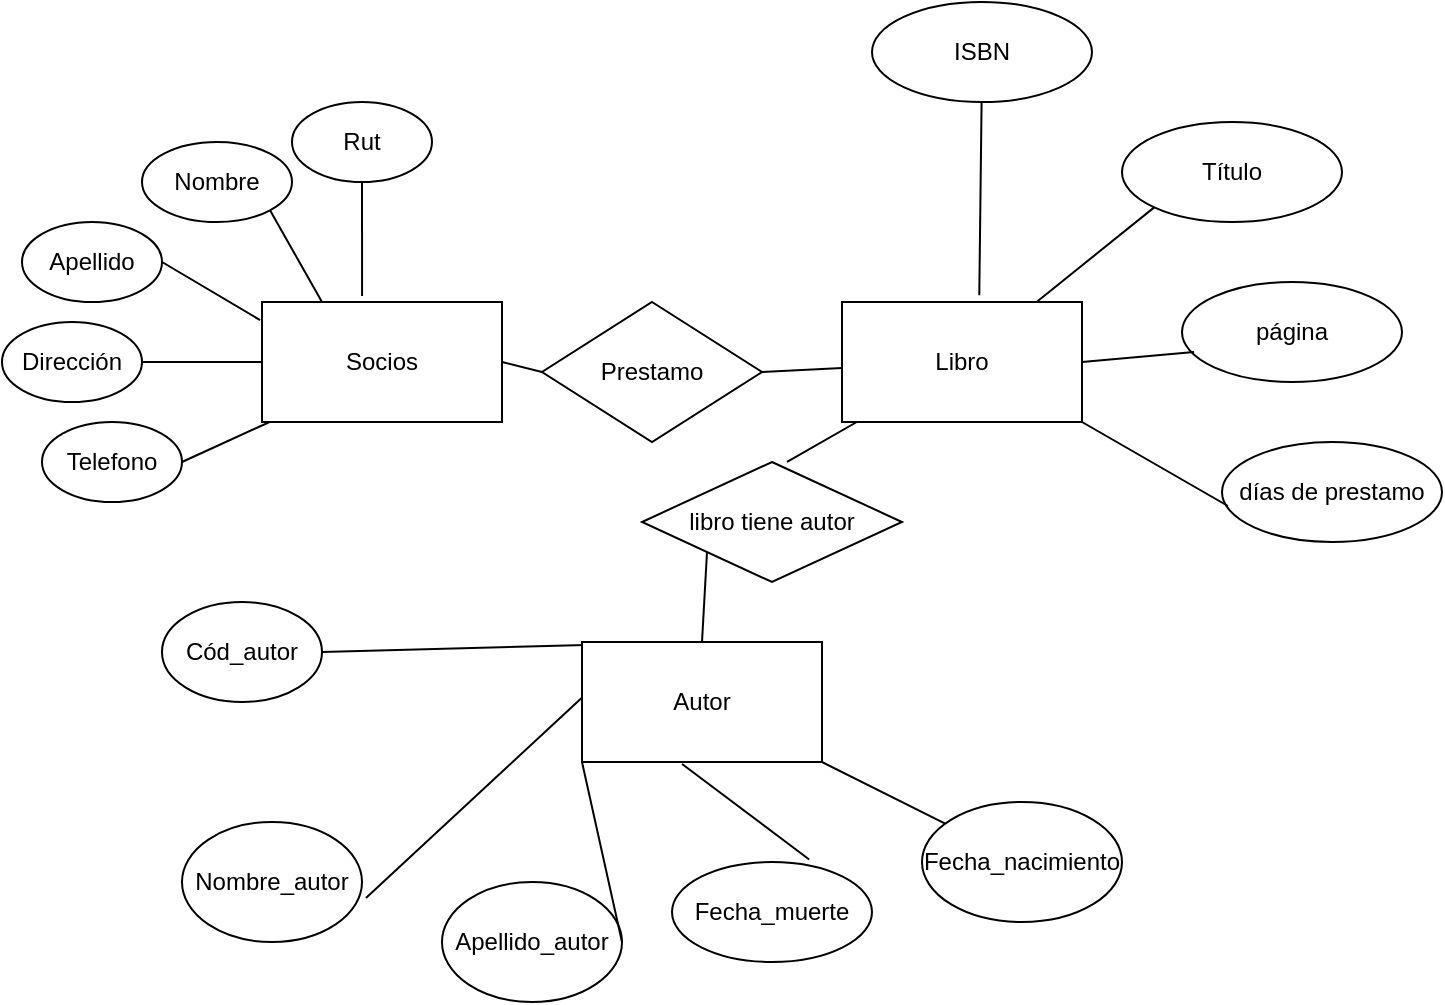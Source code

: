 <mxfile version="14.9.2" type="device"><diagram id="jaPwKB_Z547o9dYo8HV5" name="Page-1"><mxGraphModel dx="2129" dy="666" grid="1" gridSize="10" guides="1" tooltips="1" connect="1" arrows="1" fold="1" page="1" pageScale="1" pageWidth="850" pageHeight="1100" math="0" shadow="0"><root><mxCell id="0"/><mxCell id="1" parent="0"/><mxCell id="vHj-bUtsqqv7Tk-vIXfr-6" value="" style="endArrow=none;html=1;exitX=0.417;exitY=-0.05;exitDx=0;exitDy=0;exitPerimeter=0;" parent="1" source="vHj-bUtsqqv7Tk-vIXfr-42" edge="1"><mxGeometry width="50" height="50" relative="1" as="geometry"><mxPoint x="160" y="180" as="sourcePoint"/><mxPoint x="160" y="130" as="targetPoint"/></mxGeometry></mxCell><mxCell id="vHj-bUtsqqv7Tk-vIXfr-12" value="" style="endArrow=none;html=1;entryX=0.25;entryY=0;entryDx=0;entryDy=0;exitX=1;exitY=1;exitDx=0;exitDy=0;" parent="1" source="vHj-bUtsqqv7Tk-vIXfr-19" target="vHj-bUtsqqv7Tk-vIXfr-42" edge="1"><mxGeometry width="50" height="50" relative="1" as="geometry"><mxPoint x="110" y="140" as="sourcePoint"/><mxPoint x="140" y="183" as="targetPoint"/></mxGeometry></mxCell><mxCell id="vHj-bUtsqqv7Tk-vIXfr-14" value="" style="endArrow=none;html=1;entryX=0.075;entryY=0.238;entryDx=0;entryDy=0;entryPerimeter=0;exitX=1;exitY=0.5;exitDx=0;exitDy=0;" parent="1" source="vHj-bUtsqqv7Tk-vIXfr-18" edge="1"><mxGeometry width="50" height="50" relative="1" as="geometry"><mxPoint x="70" y="160" as="sourcePoint"/><mxPoint x="109" y="199.04" as="targetPoint"/></mxGeometry></mxCell><mxCell id="vHj-bUtsqqv7Tk-vIXfr-15" value="" style="endArrow=none;html=1;entryX=0;entryY=0.5;entryDx=0;entryDy=0;" parent="1" target="vHj-bUtsqqv7Tk-vIXfr-42" edge="1"><mxGeometry width="50" height="50" relative="1" as="geometry"><mxPoint x="40" y="220" as="sourcePoint"/><mxPoint x="100" y="220" as="targetPoint"/></mxGeometry></mxCell><mxCell id="vHj-bUtsqqv7Tk-vIXfr-16" value="Rut" style="ellipse;whiteSpace=wrap;html=1;" parent="1" vertex="1"><mxGeometry x="125" y="90" width="70" height="40" as="geometry"/></mxCell><mxCell id="vHj-bUtsqqv7Tk-vIXfr-17" value="Dirección" style="ellipse;whiteSpace=wrap;html=1;" parent="1" vertex="1"><mxGeometry x="-20" y="200" width="70" height="40" as="geometry"/></mxCell><mxCell id="vHj-bUtsqqv7Tk-vIXfr-18" value="Apellido" style="ellipse;whiteSpace=wrap;html=1;" parent="1" vertex="1"><mxGeometry x="-10" y="150" width="70" height="40" as="geometry"/></mxCell><mxCell id="vHj-bUtsqqv7Tk-vIXfr-19" value="Nombre" style="ellipse;whiteSpace=wrap;html=1;" parent="1" vertex="1"><mxGeometry x="50" y="110" width="75" height="40" as="geometry"/></mxCell><mxCell id="vHj-bUtsqqv7Tk-vIXfr-20" value="" style="endArrow=none;html=1;entryX=0;entryY=1;entryDx=0;entryDy=0;exitX=1;exitY=0.5;exitDx=0;exitDy=0;" parent="1" source="vHj-bUtsqqv7Tk-vIXfr-22" edge="1"><mxGeometry width="50" height="50" relative="1" as="geometry"><mxPoint x="70" y="280" as="sourcePoint"/><mxPoint x="117.574" y="248.284" as="targetPoint"/></mxGeometry></mxCell><mxCell id="vHj-bUtsqqv7Tk-vIXfr-22" value="Telefono" style="ellipse;whiteSpace=wrap;html=1;" parent="1" vertex="1"><mxGeometry y="250" width="70" height="40" as="geometry"/></mxCell><mxCell id="vHj-bUtsqqv7Tk-vIXfr-25" value="Fecha_muerte" style="ellipse;whiteSpace=wrap;html=1;" parent="1" vertex="1"><mxGeometry x="315" y="470" width="100" height="50" as="geometry"/></mxCell><mxCell id="vHj-bUtsqqv7Tk-vIXfr-26" value="Fecha_nacimiento" style="ellipse;whiteSpace=wrap;html=1;" parent="1" vertex="1"><mxGeometry x="440" y="440" width="100" height="60" as="geometry"/></mxCell><mxCell id="vHj-bUtsqqv7Tk-vIXfr-27" value="Apellido_autor" style="ellipse;whiteSpace=wrap;html=1;" parent="1" vertex="1"><mxGeometry x="200" y="480" width="90" height="60" as="geometry"/></mxCell><mxCell id="vHj-bUtsqqv7Tk-vIXfr-28" value="Nombre_autor" style="ellipse;whiteSpace=wrap;html=1;" parent="1" vertex="1"><mxGeometry x="70" y="450" width="90" height="60" as="geometry"/></mxCell><mxCell id="vHj-bUtsqqv7Tk-vIXfr-29" value="Cód_autor" style="ellipse;whiteSpace=wrap;html=1;" parent="1" vertex="1"><mxGeometry x="60" y="340" width="80" height="50" as="geometry"/></mxCell><mxCell id="vHj-bUtsqqv7Tk-vIXfr-33" value="" style="endArrow=none;html=1;entryX=1;entryY=0.5;entryDx=0;entryDy=0;exitX=0;exitY=1;exitDx=0;exitDy=0;" parent="1" target="vHj-bUtsqqv7Tk-vIXfr-27" edge="1" source="vHj-bUtsqqv7Tk-vIXfr-41"><mxGeometry width="50" height="50" relative="1" as="geometry"><mxPoint x="110.816" y="403.424" as="sourcePoint"/><mxPoint x="460" y="290" as="targetPoint"/></mxGeometry></mxCell><mxCell id="vHj-bUtsqqv7Tk-vIXfr-34" value="" style="endArrow=none;html=1;entryX=1.022;entryY=0.633;entryDx=0;entryDy=0;entryPerimeter=0;exitX=0.25;exitY=0;exitDx=0;exitDy=0;" parent="1" source="vHj-bUtsqqv7Tk-vIXfr-41" target="vHj-bUtsqqv7Tk-vIXfr-28" edge="1"><mxGeometry width="50" height="50" relative="1" as="geometry"><mxPoint x="150" y="390" as="sourcePoint"/><mxPoint x="470" y="300" as="targetPoint"/></mxGeometry></mxCell><mxCell id="vHj-bUtsqqv7Tk-vIXfr-35" value="" style="endArrow=none;html=1;exitX=0.5;exitY=0;exitDx=0;exitDy=0;entryX=1;entryY=0.5;entryDx=0;entryDy=0;" parent="1" source="vHj-bUtsqqv7Tk-vIXfr-41" target="vHj-bUtsqqv7Tk-vIXfr-29" edge="1"><mxGeometry width="50" height="50" relative="1" as="geometry"><mxPoint x="170" y="370" as="sourcePoint"/><mxPoint x="190" y="370" as="targetPoint"/></mxGeometry></mxCell><mxCell id="vHj-bUtsqqv7Tk-vIXfr-36" value="" style="endArrow=none;html=1;exitX=0.686;exitY=-0.025;exitDx=0;exitDy=0;exitPerimeter=0;entryX=0.417;entryY=1.017;entryDx=0;entryDy=0;entryPerimeter=0;" parent="1" source="vHj-bUtsqqv7Tk-vIXfr-25" target="vHj-bUtsqqv7Tk-vIXfr-41" edge="1"><mxGeometry width="50" height="50" relative="1" as="geometry"><mxPoint x="440" y="370" as="sourcePoint"/><mxPoint x="170" y="450" as="targetPoint"/></mxGeometry></mxCell><mxCell id="vHj-bUtsqqv7Tk-vIXfr-41" value="Autor" style="rounded=0;whiteSpace=wrap;html=1;" parent="1" vertex="1"><mxGeometry x="270" y="360" width="120" height="60" as="geometry"/></mxCell><mxCell id="vHj-bUtsqqv7Tk-vIXfr-42" value="Socios" style="rounded=0;whiteSpace=wrap;html=1;" parent="1" vertex="1"><mxGeometry x="110" y="190" width="120" height="60" as="geometry"/></mxCell><mxCell id="vHj-bUtsqqv7Tk-vIXfr-44" value="Libro" style="rounded=0;whiteSpace=wrap;html=1;" parent="1" vertex="1"><mxGeometry x="400" y="190" width="120" height="60" as="geometry"/></mxCell><mxCell id="vHj-bUtsqqv7Tk-vIXfr-51" value="días de prestamo" style="ellipse;whiteSpace=wrap;html=1;" parent="1" vertex="1"><mxGeometry x="590" y="260" width="110" height="50" as="geometry"/></mxCell><mxCell id="vHj-bUtsqqv7Tk-vIXfr-52" value="página" style="ellipse;whiteSpace=wrap;html=1;" parent="1" vertex="1"><mxGeometry x="570" y="180" width="110" height="50" as="geometry"/></mxCell><mxCell id="vHj-bUtsqqv7Tk-vIXfr-53" value="Título" style="ellipse;whiteSpace=wrap;html=1;" parent="1" vertex="1"><mxGeometry x="540" y="100" width="110" height="50" as="geometry"/></mxCell><mxCell id="vHj-bUtsqqv7Tk-vIXfr-54" value="ISBN" style="ellipse;whiteSpace=wrap;html=1;" parent="1" vertex="1"><mxGeometry x="415" y="40" width="110" height="50" as="geometry"/></mxCell><mxCell id="vHj-bUtsqqv7Tk-vIXfr-72" value="" style="endArrow=none;html=1;entryX=0;entryY=1;entryDx=0;entryDy=0;" parent="1" source="vHj-bUtsqqv7Tk-vIXfr-44" target="vHj-bUtsqqv7Tk-vIXfr-53" edge="1"><mxGeometry width="50" height="50" relative="1" as="geometry"><mxPoint x="400" y="340" as="sourcePoint"/><mxPoint x="450" y="290" as="targetPoint"/></mxGeometry></mxCell><mxCell id="vHj-bUtsqqv7Tk-vIXfr-73" value="" style="endArrow=none;html=1;entryX=0.027;entryY=0.64;entryDx=0;entryDy=0;entryPerimeter=0;exitX=1;exitY=1;exitDx=0;exitDy=0;" parent="1" source="vHj-bUtsqqv7Tk-vIXfr-44" target="vHj-bUtsqqv7Tk-vIXfr-51" edge="1"><mxGeometry width="50" height="50" relative="1" as="geometry"><mxPoint x="400" y="340" as="sourcePoint"/><mxPoint x="450" y="290" as="targetPoint"/></mxGeometry></mxCell><mxCell id="vHj-bUtsqqv7Tk-vIXfr-74" value="" style="endArrow=none;html=1;entryX=0.055;entryY=0.7;entryDx=0;entryDy=0;entryPerimeter=0;exitX=1;exitY=0.5;exitDx=0;exitDy=0;" parent="1" source="vHj-bUtsqqv7Tk-vIXfr-44" target="vHj-bUtsqqv7Tk-vIXfr-52" edge="1"><mxGeometry width="50" height="50" relative="1" as="geometry"><mxPoint x="400" y="340" as="sourcePoint"/><mxPoint x="450" y="290" as="targetPoint"/></mxGeometry></mxCell><mxCell id="vHj-bUtsqqv7Tk-vIXfr-75" value="" style="endArrow=none;html=1;exitX=0.572;exitY=-0.057;exitDx=0;exitDy=0;exitPerimeter=0;" parent="1" source="vHj-bUtsqqv7Tk-vIXfr-44" target="vHj-bUtsqqv7Tk-vIXfr-54" edge="1"><mxGeometry width="50" height="50" relative="1" as="geometry"><mxPoint x="433" y="170" as="sourcePoint"/><mxPoint x="450" y="290" as="targetPoint"/></mxGeometry></mxCell><mxCell id="F_GsKYs4vSG6w4G_v8pE-1" value="" style="endArrow=none;html=1;exitX=1;exitY=1;exitDx=0;exitDy=0;" edge="1" parent="1" source="vHj-bUtsqqv7Tk-vIXfr-41" target="vHj-bUtsqqv7Tk-vIXfr-26"><mxGeometry width="50" height="50" relative="1" as="geometry"><mxPoint x="240" y="370" as="sourcePoint"/><mxPoint x="290" y="320" as="targetPoint"/></mxGeometry></mxCell><mxCell id="F_GsKYs4vSG6w4G_v8pE-3" value="Prestamo" style="rhombus;whiteSpace=wrap;html=1;" vertex="1" parent="1"><mxGeometry x="250" y="190" width="110" height="70" as="geometry"/></mxCell><mxCell id="F_GsKYs4vSG6w4G_v8pE-4" value="" style="endArrow=none;html=1;entryX=1;entryY=0.5;entryDx=0;entryDy=0;exitX=0;exitY=0.5;exitDx=0;exitDy=0;" edge="1" parent="1" source="F_GsKYs4vSG6w4G_v8pE-3" target="vHj-bUtsqqv7Tk-vIXfr-42"><mxGeometry width="50" height="50" relative="1" as="geometry"><mxPoint x="240" y="370" as="sourcePoint"/><mxPoint x="290" y="320" as="targetPoint"/></mxGeometry></mxCell><mxCell id="F_GsKYs4vSG6w4G_v8pE-5" value="" style="endArrow=none;html=1;entryX=1;entryY=0.5;entryDx=0;entryDy=0;" edge="1" parent="1" source="vHj-bUtsqqv7Tk-vIXfr-44" target="F_GsKYs4vSG6w4G_v8pE-3"><mxGeometry width="50" height="50" relative="1" as="geometry"><mxPoint x="360" y="220" as="sourcePoint"/><mxPoint x="290" y="320" as="targetPoint"/></mxGeometry></mxCell><mxCell id="F_GsKYs4vSG6w4G_v8pE-6" value="libro tiene autor" style="rhombus;whiteSpace=wrap;html=1;" vertex="1" parent="1"><mxGeometry x="300" y="270" width="130" height="60" as="geometry"/></mxCell><mxCell id="F_GsKYs4vSG6w4G_v8pE-7" value="" style="endArrow=none;html=1;exitX=0.558;exitY=-0.002;exitDx=0;exitDy=0;exitPerimeter=0;" edge="1" parent="1" source="F_GsKYs4vSG6w4G_v8pE-6" target="vHj-bUtsqqv7Tk-vIXfr-44"><mxGeometry width="50" height="50" relative="1" as="geometry"><mxPoint x="240" y="370" as="sourcePoint"/><mxPoint x="290" y="320" as="targetPoint"/></mxGeometry></mxCell><mxCell id="F_GsKYs4vSG6w4G_v8pE-8" value="" style="endArrow=none;html=1;entryX=0;entryY=1;entryDx=0;entryDy=0;exitX=0.5;exitY=0;exitDx=0;exitDy=0;" edge="1" parent="1" source="vHj-bUtsqqv7Tk-vIXfr-41" target="F_GsKYs4vSG6w4G_v8pE-6"><mxGeometry width="50" height="50" relative="1" as="geometry"><mxPoint x="290" y="340" as="sourcePoint"/><mxPoint x="290" y="320" as="targetPoint"/></mxGeometry></mxCell></root></mxGraphModel></diagram></mxfile>